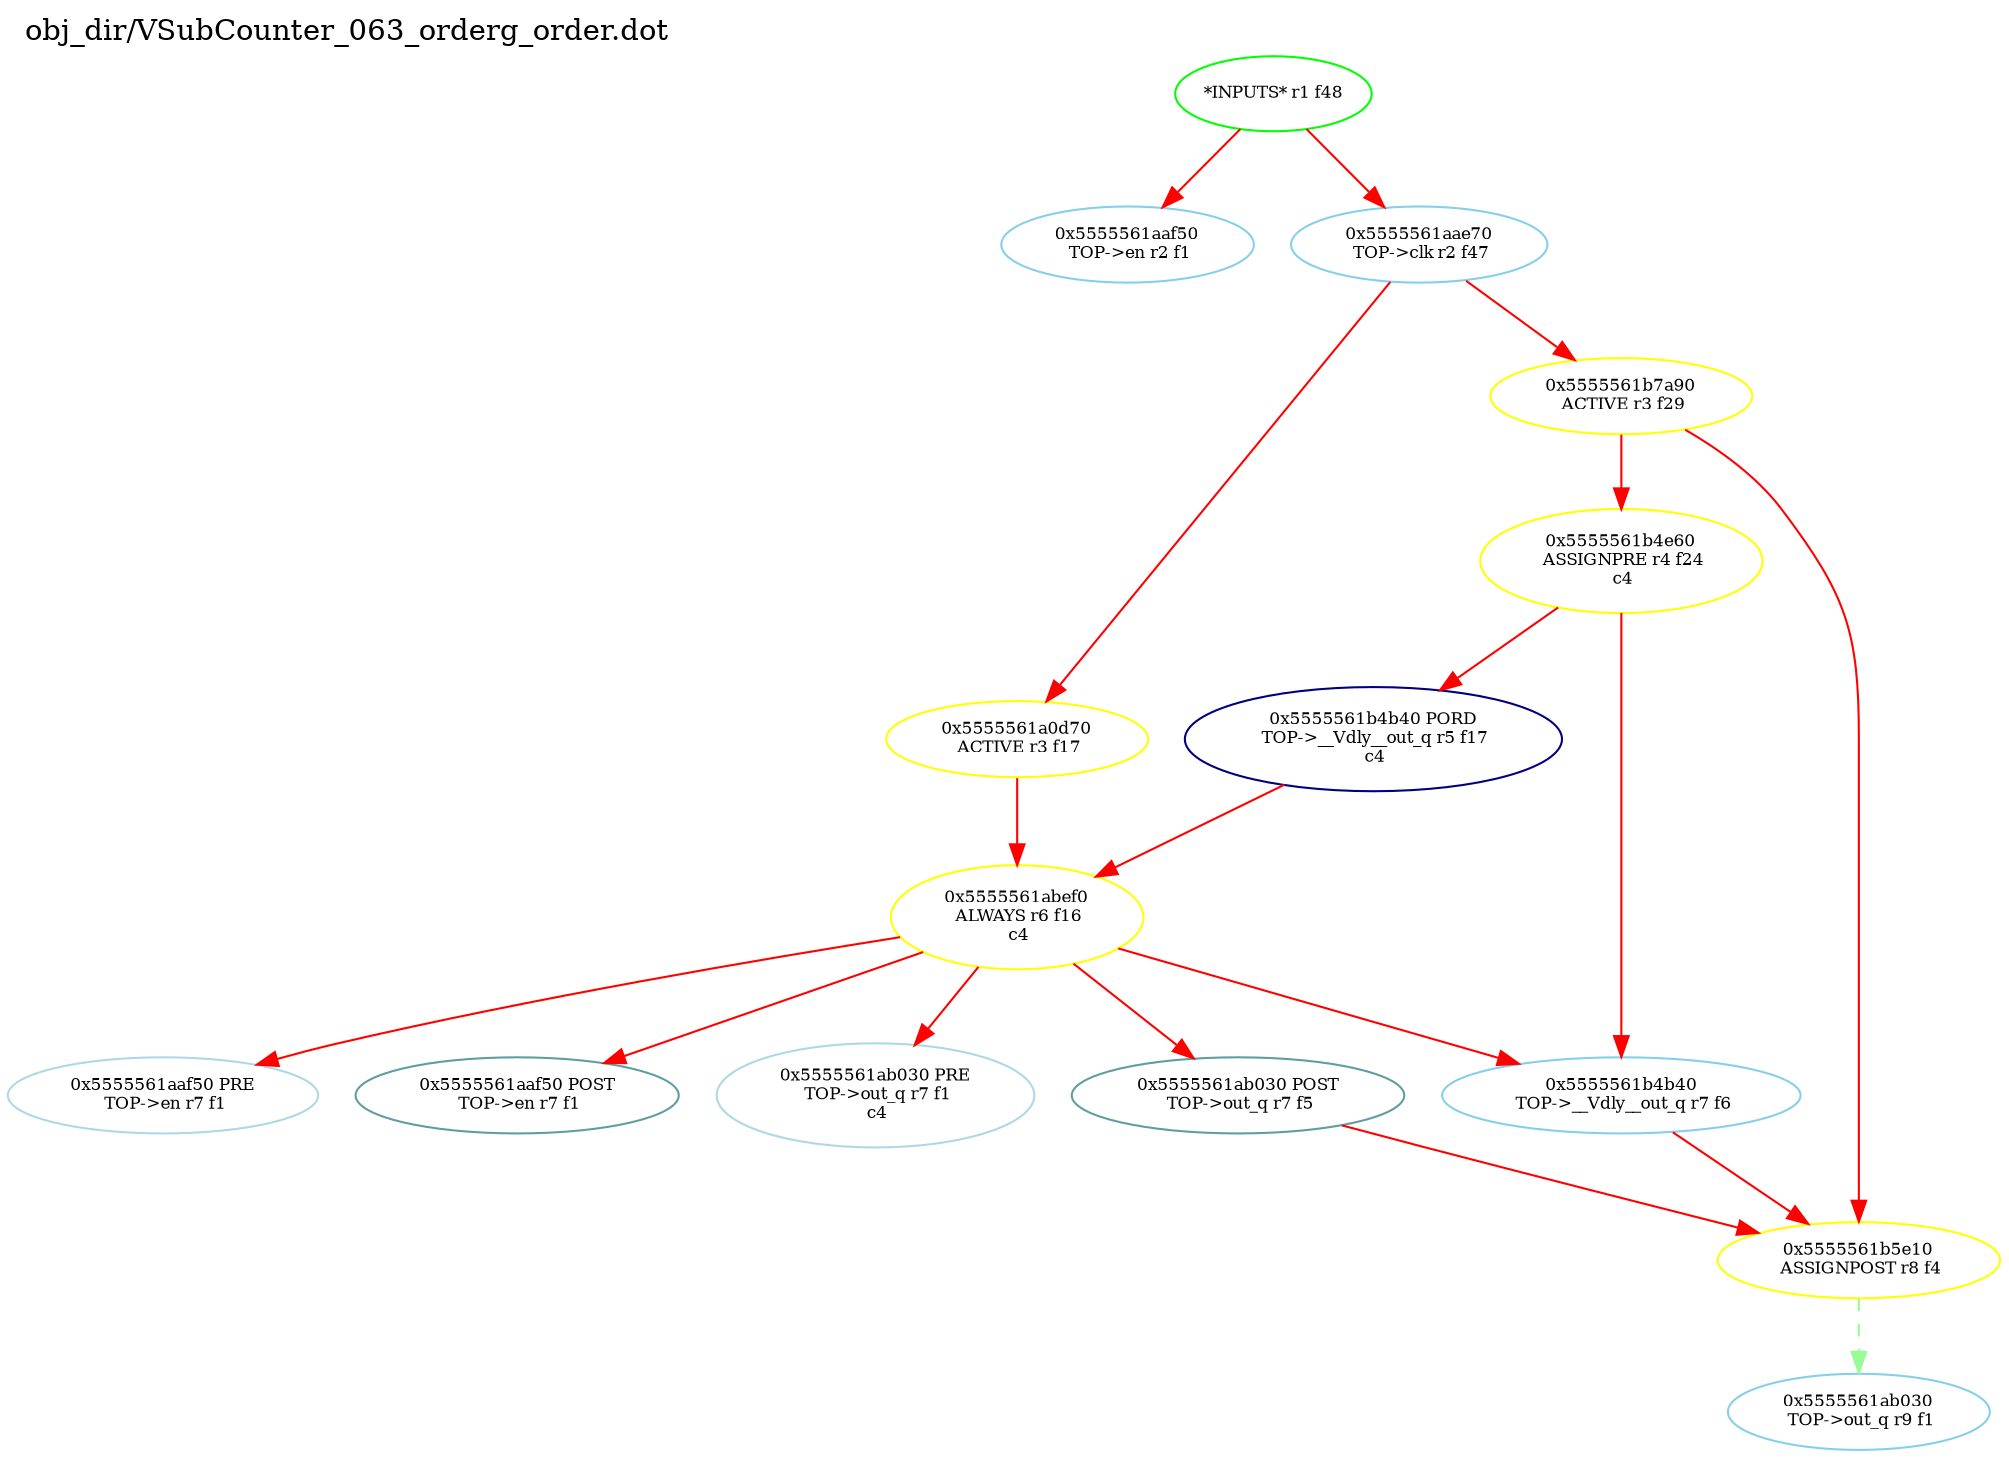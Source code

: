 digraph v3graph {
	graph	[label="obj_dir/VSubCounter_063_orderg_order.dot",
		 labelloc=t, labeljust=l,
		 //size="7.5,10",
		 rankdir=TB];
	n0	[fontsize=8 label="*INPUTS* r1 f48", color=green];
	n0x5555561aacb0_1	[fontsize=8 label="0x5555561aaf50\n TOP->en r2 f1", color=skyblue];
	n0x5555561aacb0_2	[fontsize=8 label="0x5555561aae70\n TOP->clk r2 f47", color=skyblue];
	n0x5555561aacb0_3	[fontsize=8 label="0x5555561a0d70\n ACTIVE r3 f17", color=yellow];
	n0x5555561aacb0_4	[fontsize=8 label="0x5555561b7a90\n ACTIVE r3 f29", color=yellow];
	n0x5555561aacb0_5	[fontsize=8 label="0x5555561b4e60\n ASSIGNPRE r4 f24\n c4", color=yellow];
	n0x5555561aacb0_6	[fontsize=8 label="0x5555561b4b40 PORD\n TOP->__Vdly__out_q r5 f17\n c4", color=NavyBlue];
	n0x5555561aacb0_7	[fontsize=8 label="0x5555561abef0\n ALWAYS r6 f16\n c4", color=yellow];
	n0x5555561aacb0_8	[fontsize=8 label="0x5555561aaf50 PRE\n TOP->en r7 f1", color=lightblue];
	n0x5555561aacb0_9	[fontsize=8 label="0x5555561aaf50 POST\n TOP->en r7 f1", color=CadetBlue];
	n0x5555561aacb0_10	[fontsize=8 label="0x5555561ab030 PRE\n TOP->out_q r7 f1\n c4", color=lightblue];
	n0x5555561aacb0_11	[fontsize=8 label="0x5555561ab030 POST\n TOP->out_q r7 f5", color=CadetBlue];
	n0x5555561aacb0_12	[fontsize=8 label="0x5555561b4b40\n TOP->__Vdly__out_q r7 f6", color=skyblue];
	n0x5555561aacb0_13	[fontsize=8 label="0x5555561b5e10\n ASSIGNPOST r8 f4", color=yellow];
	n0x5555561aacb0_14	[fontsize=8 label="0x5555561ab030\n TOP->out_q r9 f1", color=skyblue];
	n0 -> n0x5555561aacb0_1 [fontsize=8 label="" weight=1 color=red];
	n0 -> n0x5555561aacb0_2 [fontsize=8 label="" weight=1 color=red];
	n0x5555561aacb0_2 -> n0x5555561aacb0_3 [fontsize=8 label="" weight=8 color=red];
	n0x5555561aacb0_2 -> n0x5555561aacb0_4 [fontsize=8 label="" weight=8 color=red];
	n0x5555561aacb0_3 -> n0x5555561aacb0_7 [fontsize=8 label="" weight=32 color=red];
	n0x5555561aacb0_4 -> n0x5555561aacb0_5 [fontsize=8 label="" weight=32 color=red];
	n0x5555561aacb0_4 -> n0x5555561aacb0_13 [fontsize=8 label="" weight=32 color=red];
	n0x5555561aacb0_5 -> n0x5555561aacb0_6 [fontsize=8 label="" weight=32 color=red];
	n0x5555561aacb0_5 -> n0x5555561aacb0_12 [fontsize=8 label="" weight=32 color=red];
	n0x5555561aacb0_6 -> n0x5555561aacb0_7 [fontsize=8 label="" weight=32 color=red];
	n0x5555561aacb0_7 -> n0x5555561aacb0_8 [fontsize=8 label="" weight=32 color=red];
	n0x5555561aacb0_7 -> n0x5555561aacb0_9 [fontsize=8 label="" weight=2 color=red];
	n0x5555561aacb0_7 -> n0x5555561aacb0_10 [fontsize=8 label="" weight=32 color=red];
	n0x5555561aacb0_7 -> n0x5555561aacb0_11 [fontsize=8 label="" weight=2 color=red];
	n0x5555561aacb0_7 -> n0x5555561aacb0_12 [fontsize=8 label="" weight=32 color=red];
	n0x5555561aacb0_11 -> n0x5555561aacb0_13 [fontsize=8 label="" weight=2 color=red];
	n0x5555561aacb0_12 -> n0x5555561aacb0_13 [fontsize=8 label="" weight=8 color=red];
	n0x5555561aacb0_13 -> n0x5555561aacb0_14 [fontsize=8 label="" weight=1 color=PaleGreen style=dashed];
}
